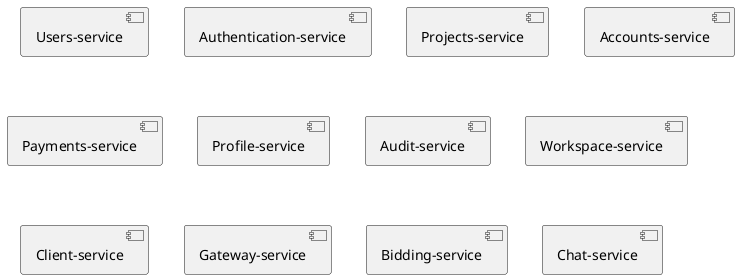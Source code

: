 @startuml Components

[Users-service] as users
[Authentication-service] as auth
[Projects-service] as projects
[Accounts-service] as accounts
[Payments-service] as payments
[Profile-service] as profiles
[Audit-service] as audit
[Workspace-service] as workspace
[Client-service] as client
[Gateway-service] as gateway
[Bidding-service] as bidding
[Chat-service] as chat

@enduml